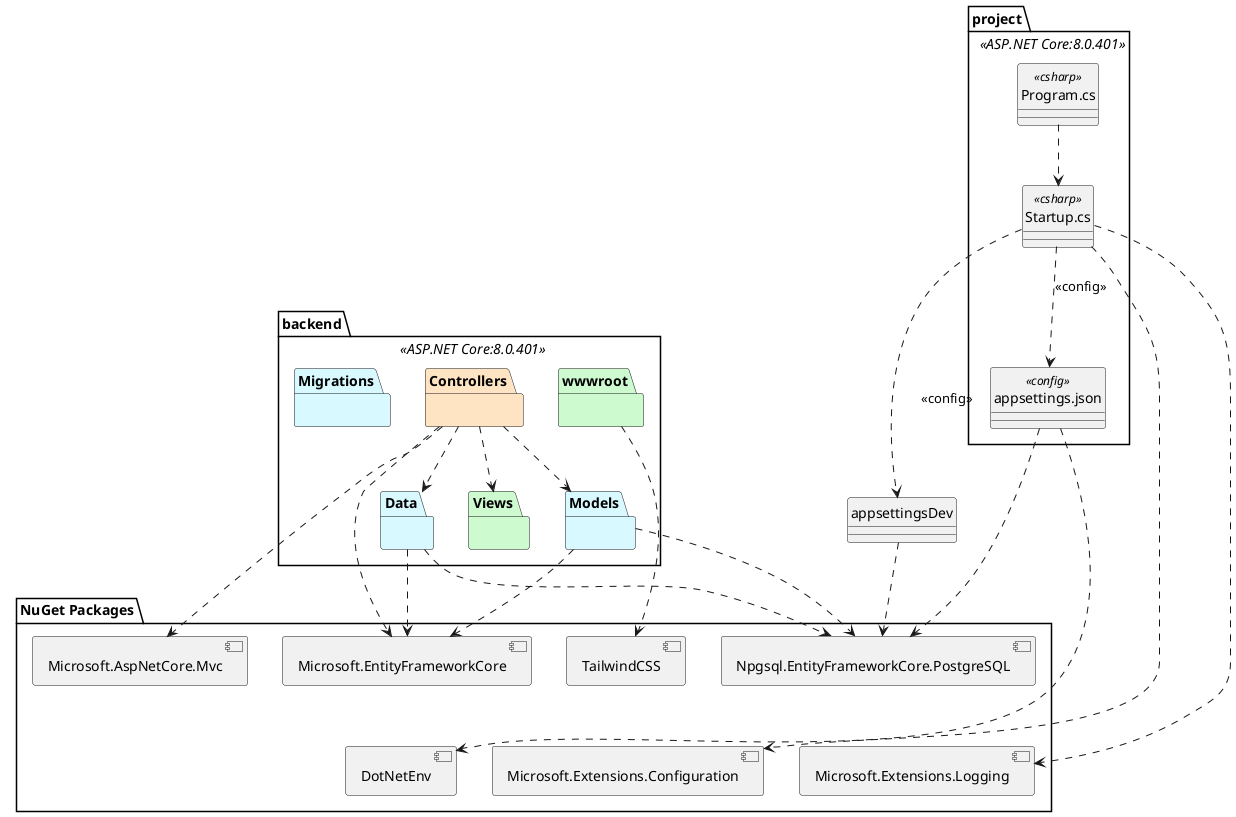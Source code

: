 @startuml Package Diagram for ASP.NET Core
skinparam style strictuml
allow_mixing

package project <<ASP.NET Core:8.0.401>>{
    class "Program.cs" as program <<csharp>>
    class "Startup.cs" as startup <<csharp>>
    class "appsettings.json" as appsettings <<config>>
}

package backend <<ASP.NET Core:8.0.401>>{
    package Controllers #bisque {
        ' Controladores
    }
    package Models #d8f9ff {
        ' Modelos
    }
    package Views #cefad0 {
        ' Vistas
    }
    package wwwroot #cefad0 {
        ' Archivos estáticos
    }
    package Data #d8f9ff {
        ' Clases de acceso a datos
    }
    package Migrations #d8f9ff {
        ' Clases de migraciones
    }
}

package "NuGet Packages" as nugetPackages {
    component "Microsoft.EntityFrameworkCore" as efcore
    component "Microsoft.AspNetCore.Mvc" as mvc
    component "Microsoft.Extensions.Configuration" as config
    component "Microsoft.Extensions.Logging" as logging
    component "Npgsql.EntityFrameworkCore.PostgreSQL" as npgsql
    component "TailwindCSS" as tailwind
    component "DotNetEnv" as dotnetenv
}

program .d.> startup
startup ..> config
startup ..> logging
startup .d.> appsettings: <<config>>
startup .d.> appsettingsDev: <<config>>
appsettings ..> npgsql
appsettingsDev ..> npgsql
wwwroot ..> tailwind 
appsettings ..> dotnetenv
dotnetenv -[hidden]u- tailwind
config -[hidden]u- tailwind
logging -[hidden]u- tailwind

'diseño
appsettings -[hidden]d- appsettingsDev

Controllers ..> Models
Controllers ..> Views
Controllers ..> Data
Controllers ..> efcore
Controllers ..> mvc

Models ..> efcore
Models ..> npgsql

Data ..> efcore
Data ..> npgsql

@enduml